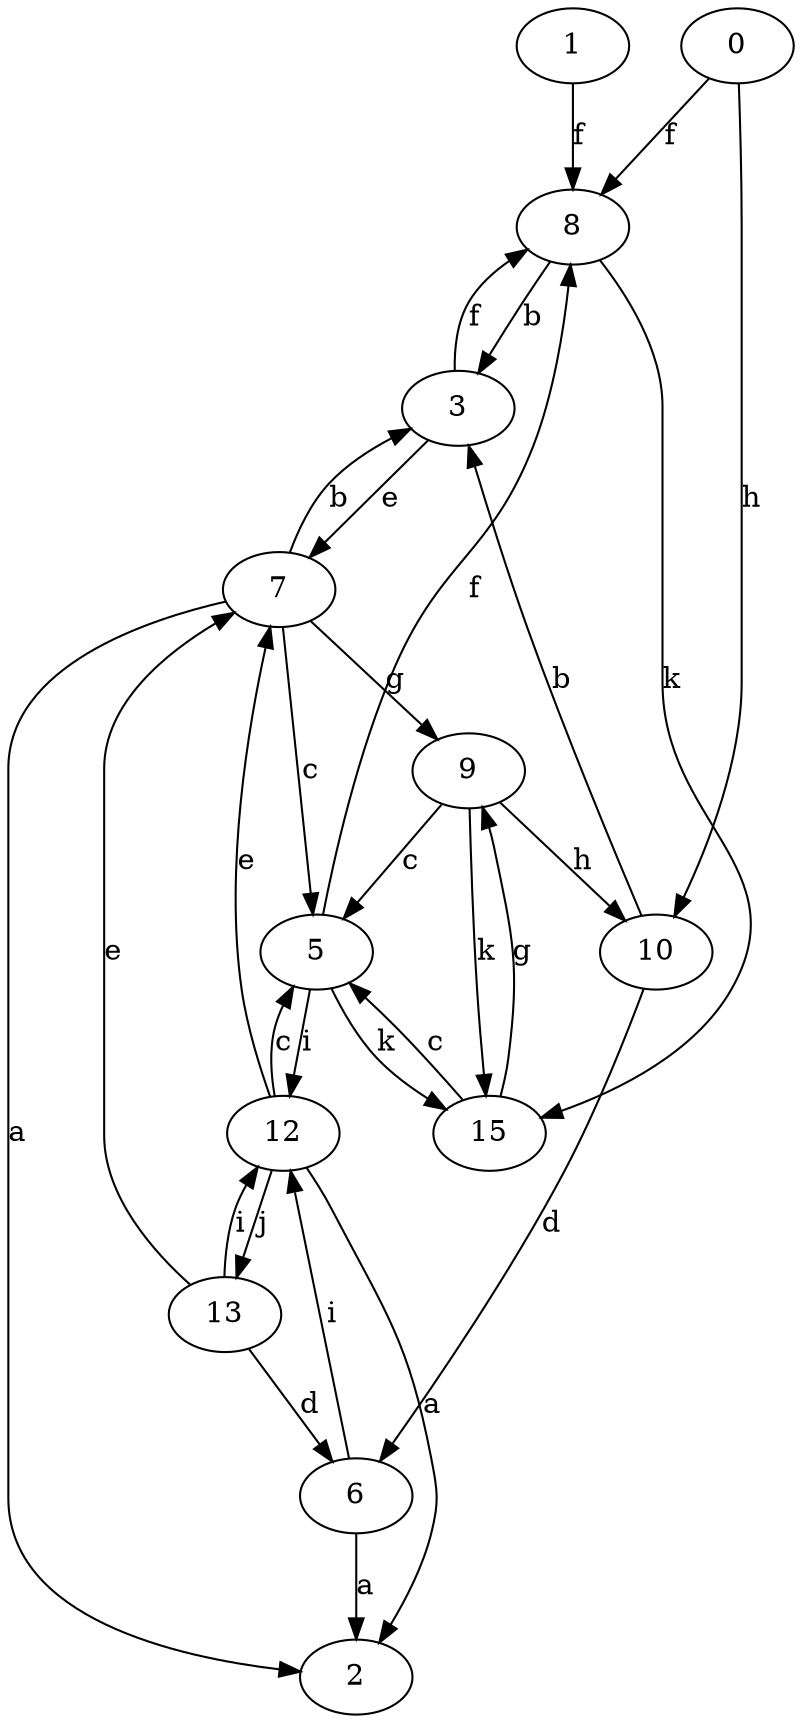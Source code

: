 strict digraph  {
1;
0;
2;
3;
5;
6;
7;
8;
9;
10;
12;
13;
15;
1 -> 8  [label=f];
0 -> 8  [label=f];
0 -> 10  [label=h];
3 -> 7  [label=e];
3 -> 8  [label=f];
5 -> 8  [label=f];
5 -> 12  [label=i];
5 -> 15  [label=k];
6 -> 2  [label=a];
6 -> 12  [label=i];
7 -> 2  [label=a];
7 -> 3  [label=b];
7 -> 5  [label=c];
7 -> 9  [label=g];
8 -> 3  [label=b];
8 -> 15  [label=k];
9 -> 5  [label=c];
9 -> 10  [label=h];
9 -> 15  [label=k];
10 -> 3  [label=b];
10 -> 6  [label=d];
12 -> 2  [label=a];
12 -> 5  [label=c];
12 -> 7  [label=e];
12 -> 13  [label=j];
13 -> 6  [label=d];
13 -> 7  [label=e];
13 -> 12  [label=i];
15 -> 5  [label=c];
15 -> 9  [label=g];
}
